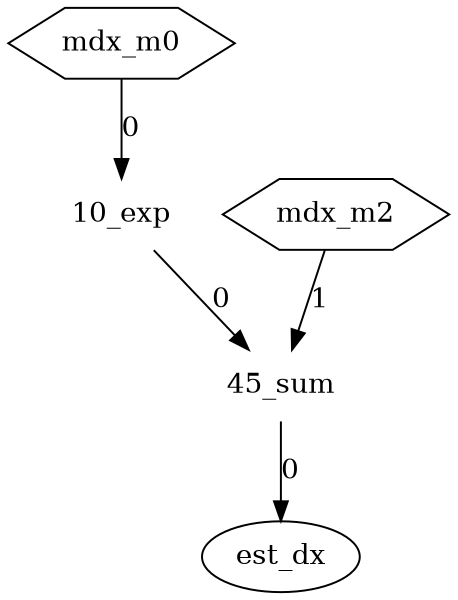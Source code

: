 digraph cgp {
	size = "4,4";
	est_dx [shape=oval];
	sum_45 -> est_dx [label="0"];
	sum_45 [label= "45_sum", shape=none];
	exp_10 -> sum_45 [label="0"];
	exp_10 [label= "10_exp", shape=none];
	mdx_m0 [shape=polygon,sides=6];
	mdx_m0 -> exp_10 [label="0"];
	mdx_m2 [shape=polygon,sides=6];
	mdx_m2 -> sum_45 [label="1"];
}